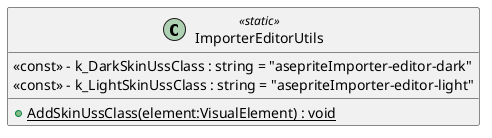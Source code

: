 @startuml
class ImporterEditorUtils <<static>> {
    <<const>> - k_DarkSkinUssClass : string = "asepriteImporter-editor-dark"
    <<const>> - k_LightSkinUssClass : string = "asepriteImporter-editor-light"
    + {static} AddSkinUssClass(element:VisualElement) : void
}
@enduml
